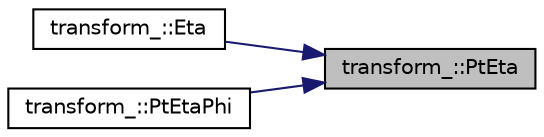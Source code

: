 digraph "transform_::PtEta"
{
 // INTERACTIVE_SVG=YES
 // LATEX_PDF_SIZE
  edge [fontname="Helvetica",fontsize="10",labelfontname="Helvetica",labelfontsize="10"];
  node [fontname="Helvetica",fontsize="10",shape=record];
  rankdir="RL";
  Node1 [label="transform_::PtEta",height=0.2,width=0.4,color="black", fillcolor="grey75", style="filled", fontcolor="black",tooltip="Computes the transverse momentum (Pt) and pseudorapidity (Eta)."];
  Node1 -> Node2 [dir="back",color="midnightblue",fontsize="10",style="solid",fontname="Helvetica"];
  Node2 [label="transform_::Eta",height=0.2,width=0.4,color="black", fillcolor="white", style="filled",URL="$namespacetransform__.html#acc7eba6662ac0e84d9810a61be60b0ef",tooltip="Computes the pseudorapidity (Eta) from x, y, and z components of momentum."];
  Node1 -> Node3 [dir="back",color="midnightblue",fontsize="10",style="solid",fontname="Helvetica"];
  Node3 [label="transform_::PtEtaPhi",height=0.2,width=0.4,color="black", fillcolor="white", style="filled",URL="$namespacetransform__.html#a8d2ad529d804087c315e151410e4a7a1",tooltip="Computes the transverse momentum (Pt), pseudorapidity (Eta), and azimuthal angle (Phi) from x,..."];
}
